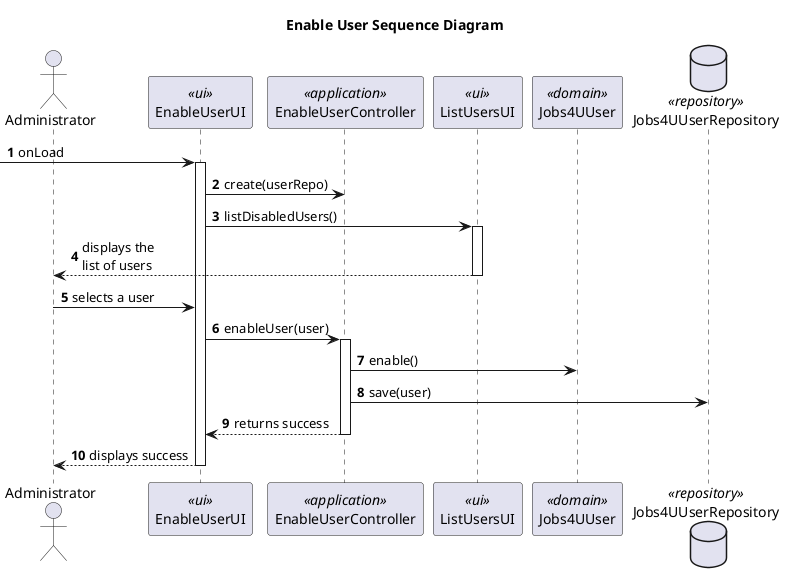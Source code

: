@startuml

title Enable User Sequence Diagram

autonumber
actor Administrator as ADM
participant "EnableUserUI" as UI <<ui>>
participant "EnableUserController" as CTRL <<application>>
participant "ListUsersUI" as LUI <<ui>>
participant "Jobs4UUser" as EU <<domain>>
database "Jobs4UUserRepository" as REPO <<repository>>


-> UI : onLoad
activate UI
UI -> CTRL : create(userRepo)
UI -> LUI: listDisabledUsers()
activate LUI
LUI --> ADM : displays the \nlist of users
deactivate LUI
ADM -> UI : selects a user
UI -> CTRL : enableUser(user)
activate CTRL
CTRL -> EU : enable()
CTRL -> REPO : save(user)
CTRL --> UI : returns success
deactivate CTRL
UI --> ADM : displays success
deactivate UI


@enduml
